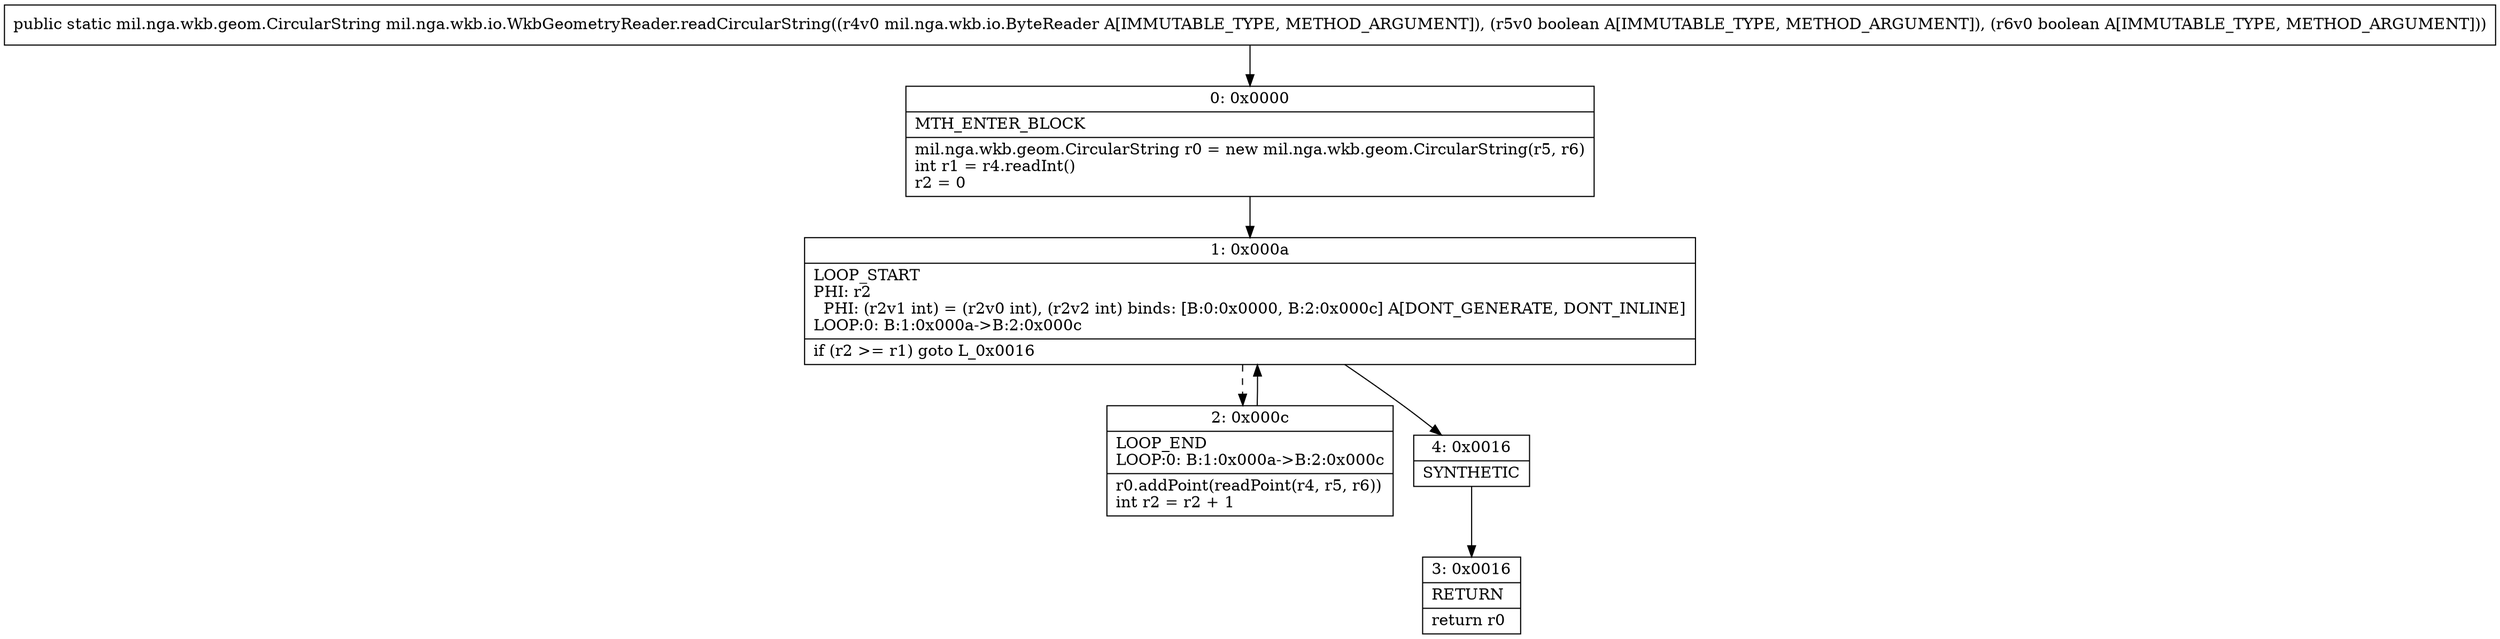 digraph "CFG formil.nga.wkb.io.WkbGeometryReader.readCircularString(Lmil\/nga\/wkb\/io\/ByteReader;ZZ)Lmil\/nga\/wkb\/geom\/CircularString;" {
Node_0 [shape=record,label="{0\:\ 0x0000|MTH_ENTER_BLOCK\l|mil.nga.wkb.geom.CircularString r0 = new mil.nga.wkb.geom.CircularString(r5, r6)\lint r1 = r4.readInt()\lr2 = 0\l}"];
Node_1 [shape=record,label="{1\:\ 0x000a|LOOP_START\lPHI: r2 \l  PHI: (r2v1 int) = (r2v0 int), (r2v2 int) binds: [B:0:0x0000, B:2:0x000c] A[DONT_GENERATE, DONT_INLINE]\lLOOP:0: B:1:0x000a\-\>B:2:0x000c\l|if (r2 \>= r1) goto L_0x0016\l}"];
Node_2 [shape=record,label="{2\:\ 0x000c|LOOP_END\lLOOP:0: B:1:0x000a\-\>B:2:0x000c\l|r0.addPoint(readPoint(r4, r5, r6))\lint r2 = r2 + 1\l}"];
Node_3 [shape=record,label="{3\:\ 0x0016|RETURN\l|return r0\l}"];
Node_4 [shape=record,label="{4\:\ 0x0016|SYNTHETIC\l}"];
MethodNode[shape=record,label="{public static mil.nga.wkb.geom.CircularString mil.nga.wkb.io.WkbGeometryReader.readCircularString((r4v0 mil.nga.wkb.io.ByteReader A[IMMUTABLE_TYPE, METHOD_ARGUMENT]), (r5v0 boolean A[IMMUTABLE_TYPE, METHOD_ARGUMENT]), (r6v0 boolean A[IMMUTABLE_TYPE, METHOD_ARGUMENT])) }"];
MethodNode -> Node_0;
Node_0 -> Node_1;
Node_1 -> Node_2[style=dashed];
Node_1 -> Node_4;
Node_2 -> Node_1;
Node_4 -> Node_3;
}

